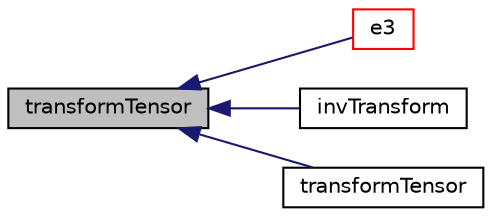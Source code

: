 digraph "transformTensor"
{
  bgcolor="transparent";
  edge [fontname="Helvetica",fontsize="10",labelfontname="Helvetica",labelfontsize="10"];
  node [fontname="Helvetica",fontsize="10",shape=record];
  rankdir="LR";
  Node1 [label="transformTensor",height=0.2,width=0.4,color="black", fillcolor="grey75", style="filled", fontcolor="black"];
  Node1 -> Node2 [dir="back",color="midnightblue",fontsize="10",style="solid",fontname="Helvetica"];
  Node2 [label="e3",height=0.2,width=0.4,color="red",URL="$a00089.html#a8ebd452672b488e75657463ad07a27ad",tooltip="Return local Cartesian z-axis in global coordinates. "];
  Node1 -> Node3 [dir="back",color="midnightblue",fontsize="10",style="solid",fontname="Helvetica"];
  Node3 [label="invTransform",height=0.2,width=0.4,color="black",URL="$a00089.html#ae01054357962430d6f56c2eeb0f9d3cf",tooltip="Inverse transform vector using transformation tensor. "];
  Node1 -> Node4 [dir="back",color="midnightblue",fontsize="10",style="solid",fontname="Helvetica"];
  Node4 [label="transformTensor",height=0.2,width=0.4,color="black",URL="$a00089.html#a2041bc8f90a56a768ce44c4854f20205",tooltip="Transform tensor using transformation tensorField. "];
}
